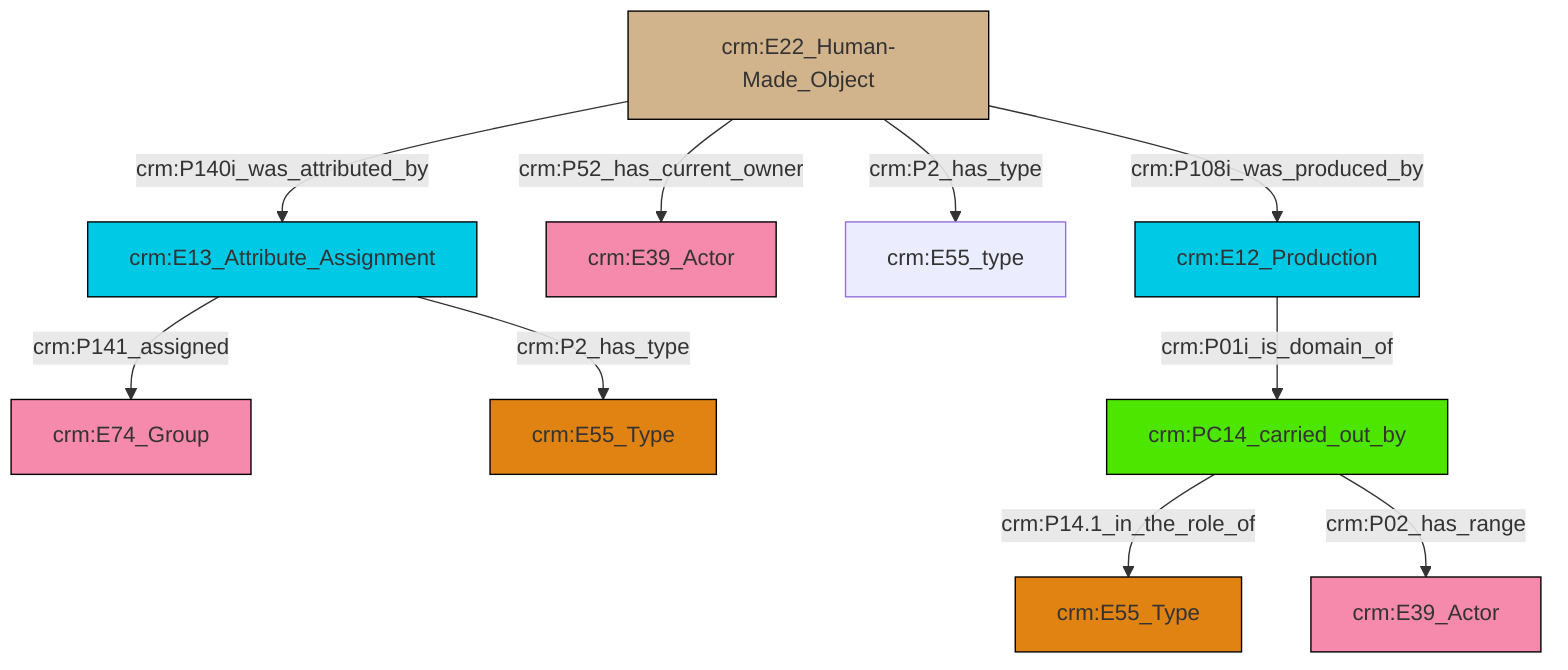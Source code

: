graph TD
classDef Literal fill:#f2f2f2,stroke:#000000;
classDef CRM_Entity fill:#FFFFFF,stroke:#000000;
classDef Temporal_Entity fill:#00C9E6, stroke:#000000;
classDef Type fill:#E18312, stroke:#000000;
classDef Time-Span fill:#2C9C91, stroke:#000000;
classDef Appellation fill:#FFEB7F, stroke:#000000;
classDef Place fill:#008836, stroke:#000000;
classDef Persistent_Item fill:#B266B2, stroke:#000000;
classDef Conceptual_Object fill:#FFD700, stroke:#000000;
classDef Physical_Thing fill:#D2B48C, stroke:#000000;
classDef Actor fill:#f58aad, stroke:#000000;
classDef PC_Classes fill:#4ce600, stroke:#000000;
classDef Multi fill:#cccccc,stroke:#000000;

0["crm:E13_Attribute_Assignment"]:::Temporal_Entity -->|crm:P141_assigned| 1["crm:E74_Group"]:::Actor
2["crm:PC14_carried_out_by"]:::PC_Classes -->|crm:P14.1_in_the_role_of| 3["crm:E55_Type"]:::Type
6["crm:E12_Production"]:::Temporal_Entity -->|crm:P01i_is_domain_of| 2["crm:PC14_carried_out_by"]:::PC_Classes
8["crm:E22_Human-Made_Object"]:::Physical_Thing -->|crm:P140i_was_attributed_by| 0["crm:E13_Attribute_Assignment"]:::Temporal_Entity
8["crm:E22_Human-Made_Object"]:::Physical_Thing -->|crm:P52_has_current_owner| 4["crm:E39_Actor"]:::Actor
8["crm:E22_Human-Made_Object"]:::Physical_Thing -->|crm:P2_has_type| 10["crm:E55_type"]:::Default
0["crm:E13_Attribute_Assignment"]:::Temporal_Entity -->|crm:P2_has_type| 11["crm:E55_Type"]:::Type
8["crm:E22_Human-Made_Object"]:::Physical_Thing -->|crm:P108i_was_produced_by| 6["crm:E12_Production"]:::Temporal_Entity
2["crm:PC14_carried_out_by"]:::PC_Classes -->|crm:P02_has_range| 14["crm:E39_Actor"]:::Actor